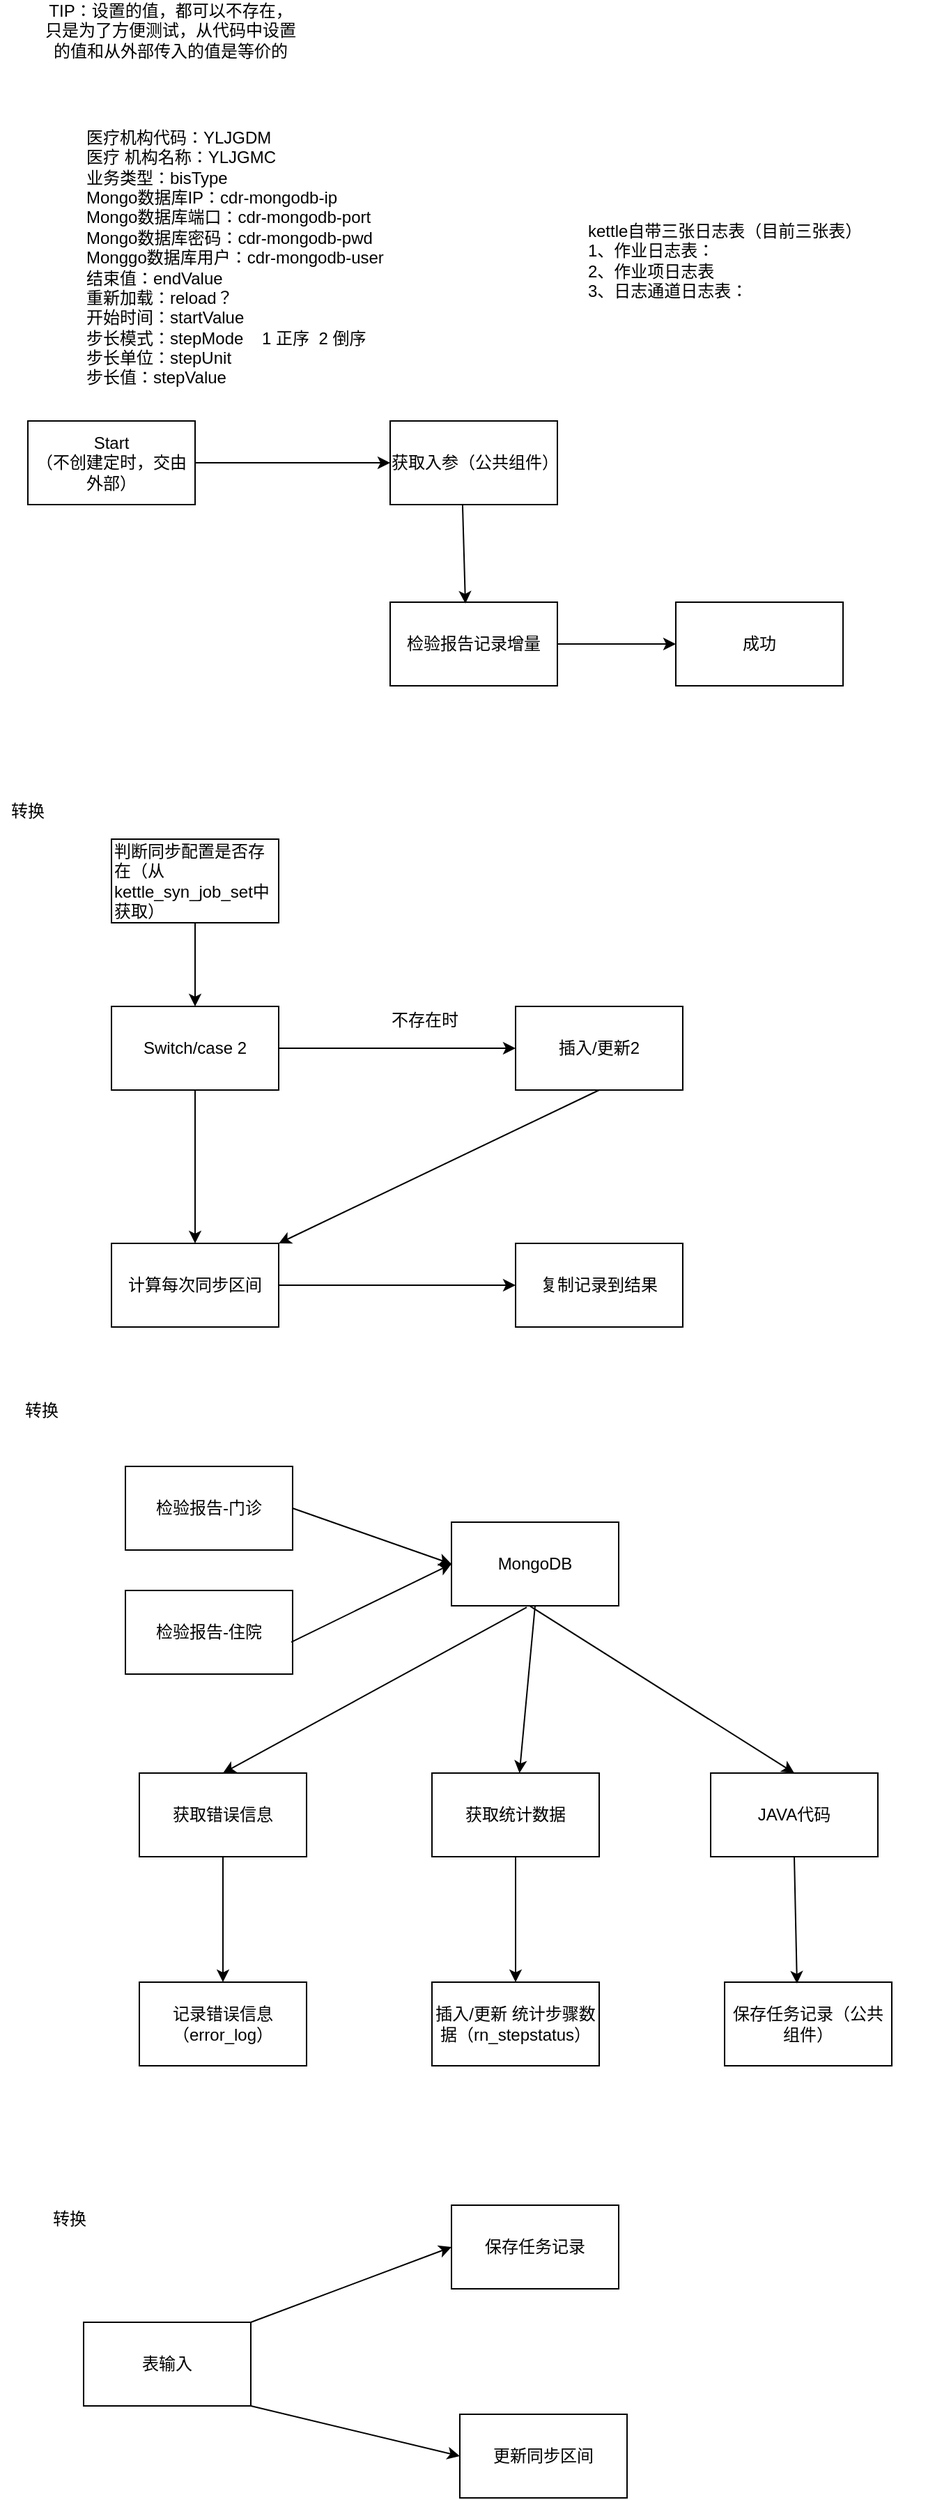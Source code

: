 <mxfile version="14.4.3" type="github">
  <diagram id="hsp45zCafMfucEhCnzqF" name="第 1 页">
    <mxGraphModel dx="1422" dy="772" grid="1" gridSize="10" guides="1" tooltips="1" connect="1" arrows="1" fold="1" page="1" pageScale="1" pageWidth="827" pageHeight="1169" math="0" shadow="0">
      <root>
        <mxCell id="0" />
        <mxCell id="1" parent="0" />
        <mxCell id="e3TSedbUCMiVldoPXaUA-3" style="edgeStyle=orthogonalEdgeStyle;rounded=0;orthogonalLoop=1;jettySize=auto;html=1;" edge="1" parent="1" source="e3TSedbUCMiVldoPXaUA-1" target="e3TSedbUCMiVldoPXaUA-2">
          <mxGeometry relative="1" as="geometry" />
        </mxCell>
        <mxCell id="e3TSedbUCMiVldoPXaUA-1" value="Start&lt;br&gt;（不创建定时，交由外部）" style="rounded=0;whiteSpace=wrap;html=1;" vertex="1" parent="1">
          <mxGeometry x="50" y="330" width="120" height="60" as="geometry" />
        </mxCell>
        <mxCell id="e3TSedbUCMiVldoPXaUA-2" value="获取入参（公共组件）" style="rounded=0;whiteSpace=wrap;html=1;" vertex="1" parent="1">
          <mxGeometry x="310" y="330" width="120" height="60" as="geometry" />
        </mxCell>
        <mxCell id="e3TSedbUCMiVldoPXaUA-4" value="医疗机构代码：YLJGDM&lt;br&gt;医疗 机构名称：YLJGMC&lt;br&gt;业务类型：bisType&lt;br&gt;Mongo数据库IP：cdr-mongodb-ip&lt;br&gt;Mongo数据库端口：cdr-mongodb-port&lt;br&gt;Mongo数据库密码：cdr-mongodb-pwd&lt;br&gt;&lt;div&gt;&lt;span&gt;Monggo数据库用户：cdr-mongodb-user&lt;/span&gt;&lt;/div&gt;&lt;div&gt;结束值：endValue&lt;/div&gt;&lt;div&gt;重新加载：reload？&lt;/div&gt;&lt;div&gt;开始时间：startValue&lt;/div&gt;&lt;div&gt;步长模式：stepMode&amp;nbsp; &amp;nbsp; 1 正序&amp;nbsp; 2 倒序&lt;/div&gt;&lt;div&gt;步长单位：stepUnit&lt;/div&gt;&lt;div&gt;步长值：stepValue&lt;/div&gt;&lt;div&gt;&lt;br&gt;&lt;/div&gt;" style="text;html=1;strokeColor=none;fillColor=none;align=left;verticalAlign=middle;whiteSpace=wrap;rounded=0;" vertex="1" parent="1">
          <mxGeometry x="90" y="90" width="260" height="260" as="geometry" />
        </mxCell>
        <mxCell id="e3TSedbUCMiVldoPXaUA-5" value="kettle自带三张日志表（目前三张表）&lt;br&gt;&lt;div&gt;&lt;span&gt;1、作业日志表：&lt;/span&gt;&lt;/div&gt;&lt;div&gt;&lt;span&gt;2、作业项日志表&lt;/span&gt;&lt;/div&gt;&lt;div&gt;&lt;span&gt;3、日志通道日志表：&lt;/span&gt;&lt;/div&gt;" style="text;html=1;strokeColor=none;fillColor=none;align=left;verticalAlign=middle;whiteSpace=wrap;rounded=0;" vertex="1" parent="1">
          <mxGeometry x="450" y="120" width="250" height="190" as="geometry" />
        </mxCell>
        <mxCell id="e3TSedbUCMiVldoPXaUA-6" value="转换" style="text;html=1;strokeColor=none;fillColor=none;align=center;verticalAlign=middle;whiteSpace=wrap;rounded=0;" vertex="1" parent="1">
          <mxGeometry x="30" y="600" width="40" height="20" as="geometry" />
        </mxCell>
        <mxCell id="e3TSedbUCMiVldoPXaUA-9" style="edgeStyle=orthogonalEdgeStyle;rounded=0;orthogonalLoop=1;jettySize=auto;html=1;entryX=0.5;entryY=0;entryDx=0;entryDy=0;" edge="1" parent="1" source="e3TSedbUCMiVldoPXaUA-7" target="e3TSedbUCMiVldoPXaUA-8">
          <mxGeometry relative="1" as="geometry" />
        </mxCell>
        <mxCell id="e3TSedbUCMiVldoPXaUA-7" value="判断同步配置是否存在（从kettle_syn_job_set中获取）" style="rounded=0;whiteSpace=wrap;html=1;align=left;" vertex="1" parent="1">
          <mxGeometry x="110" y="630" width="120" height="60" as="geometry" />
        </mxCell>
        <mxCell id="e3TSedbUCMiVldoPXaUA-12" style="edgeStyle=orthogonalEdgeStyle;rounded=0;orthogonalLoop=1;jettySize=auto;html=1;entryX=0;entryY=0.5;entryDx=0;entryDy=0;" edge="1" parent="1" source="e3TSedbUCMiVldoPXaUA-8" target="e3TSedbUCMiVldoPXaUA-11">
          <mxGeometry relative="1" as="geometry" />
        </mxCell>
        <mxCell id="e3TSedbUCMiVldoPXaUA-15" style="edgeStyle=orthogonalEdgeStyle;rounded=0;orthogonalLoop=1;jettySize=auto;html=1;" edge="1" parent="1" source="e3TSedbUCMiVldoPXaUA-8" target="e3TSedbUCMiVldoPXaUA-14">
          <mxGeometry relative="1" as="geometry" />
        </mxCell>
        <mxCell id="e3TSedbUCMiVldoPXaUA-8" value="Switch/case 2" style="rounded=0;whiteSpace=wrap;html=1;align=center;" vertex="1" parent="1">
          <mxGeometry x="110" y="750" width="120" height="60" as="geometry" />
        </mxCell>
        <mxCell id="e3TSedbUCMiVldoPXaUA-11" value="插入/更新2" style="rounded=0;whiteSpace=wrap;html=1;align=center;" vertex="1" parent="1">
          <mxGeometry x="400" y="750" width="120" height="60" as="geometry" />
        </mxCell>
        <mxCell id="e3TSedbUCMiVldoPXaUA-13" value="不存在时" style="text;html=1;strokeColor=none;fillColor=none;align=center;verticalAlign=middle;whiteSpace=wrap;rounded=0;" vertex="1" parent="1">
          <mxGeometry x="300" y="750" width="70" height="20" as="geometry" />
        </mxCell>
        <mxCell id="e3TSedbUCMiVldoPXaUA-17" style="edgeStyle=orthogonalEdgeStyle;rounded=0;orthogonalLoop=1;jettySize=auto;html=1;entryX=0;entryY=0.5;entryDx=0;entryDy=0;" edge="1" parent="1" source="e3TSedbUCMiVldoPXaUA-14" target="e3TSedbUCMiVldoPXaUA-16">
          <mxGeometry relative="1" as="geometry" />
        </mxCell>
        <mxCell id="e3TSedbUCMiVldoPXaUA-14" value="计算每次同步区间" style="rounded=0;whiteSpace=wrap;html=1;align=center;" vertex="1" parent="1">
          <mxGeometry x="110" y="920" width="120" height="60" as="geometry" />
        </mxCell>
        <mxCell id="e3TSedbUCMiVldoPXaUA-16" value="复制记录到结果" style="rounded=0;whiteSpace=wrap;html=1;align=center;" vertex="1" parent="1">
          <mxGeometry x="400" y="920" width="120" height="60" as="geometry" />
        </mxCell>
        <mxCell id="e3TSedbUCMiVldoPXaUA-19" value="" style="endArrow=classic;html=1;entryX=1;entryY=0;entryDx=0;entryDy=0;exitX=0.5;exitY=1;exitDx=0;exitDy=0;" edge="1" parent="1" source="e3TSedbUCMiVldoPXaUA-11" target="e3TSedbUCMiVldoPXaUA-14">
          <mxGeometry width="50" height="50" relative="1" as="geometry">
            <mxPoint x="390" y="660" as="sourcePoint" />
            <mxPoint x="440" y="610" as="targetPoint" />
          </mxGeometry>
        </mxCell>
        <mxCell id="e3TSedbUCMiVldoPXaUA-23" style="edgeStyle=orthogonalEdgeStyle;rounded=0;orthogonalLoop=1;jettySize=auto;html=1;entryX=0;entryY=0.5;entryDx=0;entryDy=0;" edge="1" parent="1" source="e3TSedbUCMiVldoPXaUA-20" target="e3TSedbUCMiVldoPXaUA-22">
          <mxGeometry relative="1" as="geometry" />
        </mxCell>
        <mxCell id="e3TSedbUCMiVldoPXaUA-20" value="检验报告记录增量" style="rounded=0;whiteSpace=wrap;html=1;align=center;" vertex="1" parent="1">
          <mxGeometry x="310" y="460" width="120" height="60" as="geometry" />
        </mxCell>
        <mxCell id="e3TSedbUCMiVldoPXaUA-21" value="" style="endArrow=classic;html=1;exitX=0.433;exitY=1;exitDx=0;exitDy=0;exitPerimeter=0;entryX=0.45;entryY=0.017;entryDx=0;entryDy=0;entryPerimeter=0;" edge="1" parent="1" source="e3TSedbUCMiVldoPXaUA-2" target="e3TSedbUCMiVldoPXaUA-20">
          <mxGeometry width="50" height="50" relative="1" as="geometry">
            <mxPoint x="390" y="660" as="sourcePoint" />
            <mxPoint x="440" y="610" as="targetPoint" />
          </mxGeometry>
        </mxCell>
        <mxCell id="e3TSedbUCMiVldoPXaUA-22" value="成功" style="rounded=0;whiteSpace=wrap;html=1;align=center;" vertex="1" parent="1">
          <mxGeometry x="515" y="460" width="120" height="60" as="geometry" />
        </mxCell>
        <mxCell id="e3TSedbUCMiVldoPXaUA-24" value="转换" style="text;html=1;strokeColor=none;fillColor=none;align=center;verticalAlign=middle;whiteSpace=wrap;rounded=0;" vertex="1" parent="1">
          <mxGeometry x="40" y="1030" width="40" height="20" as="geometry" />
        </mxCell>
        <mxCell id="e3TSedbUCMiVldoPXaUA-25" value="检验报告-门诊" style="rounded=0;whiteSpace=wrap;html=1;align=center;" vertex="1" parent="1">
          <mxGeometry x="120" y="1080" width="120" height="60" as="geometry" />
        </mxCell>
        <mxCell id="e3TSedbUCMiVldoPXaUA-26" value="检验报告-住院" style="rounded=0;whiteSpace=wrap;html=1;align=center;" vertex="1" parent="1">
          <mxGeometry x="120" y="1169" width="120" height="60" as="geometry" />
        </mxCell>
        <mxCell id="e3TSedbUCMiVldoPXaUA-27" value="MongoDB" style="rounded=0;whiteSpace=wrap;html=1;align=center;" vertex="1" parent="1">
          <mxGeometry x="354" y="1120" width="120" height="60" as="geometry" />
        </mxCell>
        <mxCell id="e3TSedbUCMiVldoPXaUA-28" value="" style="endArrow=classic;html=1;exitX=1;exitY=0.5;exitDx=0;exitDy=0;entryX=0;entryY=0.5;entryDx=0;entryDy=0;" edge="1" parent="1" source="e3TSedbUCMiVldoPXaUA-25" target="e3TSedbUCMiVldoPXaUA-27">
          <mxGeometry width="50" height="50" relative="1" as="geometry">
            <mxPoint x="390" y="1080" as="sourcePoint" />
            <mxPoint x="440" y="1030" as="targetPoint" />
          </mxGeometry>
        </mxCell>
        <mxCell id="e3TSedbUCMiVldoPXaUA-29" value="" style="endArrow=classic;html=1;exitX=0.992;exitY=0.617;exitDx=0;exitDy=0;entryX=0;entryY=0.5;entryDx=0;entryDy=0;exitPerimeter=0;" edge="1" parent="1" source="e3TSedbUCMiVldoPXaUA-26" target="e3TSedbUCMiVldoPXaUA-27">
          <mxGeometry width="50" height="50" relative="1" as="geometry">
            <mxPoint x="250" y="1120" as="sourcePoint" />
            <mxPoint x="364" y="1160" as="targetPoint" />
          </mxGeometry>
        </mxCell>
        <mxCell id="e3TSedbUCMiVldoPXaUA-30" value="获取错误信息" style="rounded=0;whiteSpace=wrap;html=1;align=center;" vertex="1" parent="1">
          <mxGeometry x="130" y="1300" width="120" height="60" as="geometry" />
        </mxCell>
        <mxCell id="e3TSedbUCMiVldoPXaUA-31" value="" style="endArrow=classic;html=1;entryX=0.5;entryY=0;entryDx=0;entryDy=0;exitX=0.45;exitY=1.017;exitDx=0;exitDy=0;exitPerimeter=0;" edge="1" parent="1" source="e3TSedbUCMiVldoPXaUA-27" target="e3TSedbUCMiVldoPXaUA-30">
          <mxGeometry width="50" height="50" relative="1" as="geometry">
            <mxPoint x="390" y="1080" as="sourcePoint" />
            <mxPoint x="440" y="1030" as="targetPoint" />
          </mxGeometry>
        </mxCell>
        <mxCell id="e3TSedbUCMiVldoPXaUA-32" value="记录错误信息&lt;br&gt;（error_log）" style="rounded=0;whiteSpace=wrap;html=1;align=center;" vertex="1" parent="1">
          <mxGeometry x="130" y="1450" width="120" height="60" as="geometry" />
        </mxCell>
        <mxCell id="e3TSedbUCMiVldoPXaUA-33" value="" style="endArrow=classic;html=1;entryX=0.5;entryY=0;entryDx=0;entryDy=0;exitX=0.5;exitY=1;exitDx=0;exitDy=0;" edge="1" parent="1" source="e3TSedbUCMiVldoPXaUA-30" target="e3TSedbUCMiVldoPXaUA-32">
          <mxGeometry width="50" height="50" relative="1" as="geometry">
            <mxPoint x="418" y="1191.02" as="sourcePoint" />
            <mxPoint x="200" y="1310" as="targetPoint" />
          </mxGeometry>
        </mxCell>
        <mxCell id="e3TSedbUCMiVldoPXaUA-34" value="获取统计数据" style="rounded=0;whiteSpace=wrap;html=1;align=center;" vertex="1" parent="1">
          <mxGeometry x="340" y="1300" width="120" height="60" as="geometry" />
        </mxCell>
        <mxCell id="e3TSedbUCMiVldoPXaUA-35" value="插入/更新 统计步骤数据（rn_stepstatus）" style="rounded=0;whiteSpace=wrap;html=1;align=center;" vertex="1" parent="1">
          <mxGeometry x="340" y="1450" width="120" height="60" as="geometry" />
        </mxCell>
        <mxCell id="e3TSedbUCMiVldoPXaUA-38" value="" style="endArrow=classic;html=1;entryX=0.5;entryY=0;entryDx=0;entryDy=0;exitX=0.5;exitY=1;exitDx=0;exitDy=0;" edge="1" parent="1" source="e3TSedbUCMiVldoPXaUA-34" target="e3TSedbUCMiVldoPXaUA-35">
          <mxGeometry width="50" height="50" relative="1" as="geometry">
            <mxPoint x="200" y="1370" as="sourcePoint" />
            <mxPoint x="200" y="1460" as="targetPoint" />
          </mxGeometry>
        </mxCell>
        <mxCell id="e3TSedbUCMiVldoPXaUA-39" value="" style="endArrow=classic;html=1;exitX=0.5;exitY=1;exitDx=0;exitDy=0;" edge="1" parent="1" source="e3TSedbUCMiVldoPXaUA-27" target="e3TSedbUCMiVldoPXaUA-34">
          <mxGeometry width="50" height="50" relative="1" as="geometry">
            <mxPoint x="418" y="1191.02" as="sourcePoint" />
            <mxPoint x="200" y="1310" as="targetPoint" />
          </mxGeometry>
        </mxCell>
        <mxCell id="e3TSedbUCMiVldoPXaUA-40" value="JAVA代码" style="rounded=0;whiteSpace=wrap;html=1;align=center;" vertex="1" parent="1">
          <mxGeometry x="540" y="1300" width="120" height="60" as="geometry" />
        </mxCell>
        <mxCell id="e3TSedbUCMiVldoPXaUA-41" value="" style="endArrow=classic;html=1;entryX=0.5;entryY=0;entryDx=0;entryDy=0;" edge="1" parent="1" target="e3TSedbUCMiVldoPXaUA-40">
          <mxGeometry width="50" height="50" relative="1" as="geometry">
            <mxPoint x="410" y="1180" as="sourcePoint" />
            <mxPoint x="412.8" y="1310" as="targetPoint" />
          </mxGeometry>
        </mxCell>
        <mxCell id="e3TSedbUCMiVldoPXaUA-42" value="保存任务记录（公共组件）" style="rounded=0;whiteSpace=wrap;html=1;align=center;" vertex="1" parent="1">
          <mxGeometry x="550" y="1450" width="120" height="60" as="geometry" />
        </mxCell>
        <mxCell id="e3TSedbUCMiVldoPXaUA-43" value="" style="endArrow=classic;html=1;entryX=0.433;entryY=0.017;entryDx=0;entryDy=0;exitX=0.5;exitY=1;exitDx=0;exitDy=0;entryPerimeter=0;" edge="1" parent="1" source="e3TSedbUCMiVldoPXaUA-40" target="e3TSedbUCMiVldoPXaUA-42">
          <mxGeometry width="50" height="50" relative="1" as="geometry">
            <mxPoint x="410" y="1370" as="sourcePoint" />
            <mxPoint x="410" y="1460" as="targetPoint" />
          </mxGeometry>
        </mxCell>
        <mxCell id="e3TSedbUCMiVldoPXaUA-44" value="转换" style="text;html=1;strokeColor=none;fillColor=none;align=center;verticalAlign=middle;whiteSpace=wrap;rounded=0;" vertex="1" parent="1">
          <mxGeometry x="60" y="1610" width="40" height="20" as="geometry" />
        </mxCell>
        <mxCell id="e3TSedbUCMiVldoPXaUA-45" value="表输入" style="rounded=0;whiteSpace=wrap;html=1;align=center;" vertex="1" parent="1">
          <mxGeometry x="90" y="1694" width="120" height="60" as="geometry" />
        </mxCell>
        <mxCell id="e3TSedbUCMiVldoPXaUA-46" value="保存任务记录" style="rounded=0;whiteSpace=wrap;html=1;align=center;" vertex="1" parent="1">
          <mxGeometry x="354" y="1610" width="120" height="60" as="geometry" />
        </mxCell>
        <mxCell id="e3TSedbUCMiVldoPXaUA-47" value="" style="endArrow=classic;html=1;exitX=1;exitY=0;exitDx=0;exitDy=0;entryX=0;entryY=0.5;entryDx=0;entryDy=0;" edge="1" parent="1" source="e3TSedbUCMiVldoPXaUA-45" target="e3TSedbUCMiVldoPXaUA-46">
          <mxGeometry width="50" height="50" relative="1" as="geometry">
            <mxPoint x="390" y="1580" as="sourcePoint" />
            <mxPoint x="440" y="1530" as="targetPoint" />
          </mxGeometry>
        </mxCell>
        <mxCell id="e3TSedbUCMiVldoPXaUA-48" value="更新同步区间" style="rounded=0;whiteSpace=wrap;html=1;align=center;" vertex="1" parent="1">
          <mxGeometry x="360" y="1760" width="120" height="60" as="geometry" />
        </mxCell>
        <mxCell id="e3TSedbUCMiVldoPXaUA-49" value="" style="endArrow=classic;html=1;exitX=1;exitY=1;exitDx=0;exitDy=0;entryX=0;entryY=0.5;entryDx=0;entryDy=0;" edge="1" parent="1" source="e3TSedbUCMiVldoPXaUA-45" target="e3TSedbUCMiVldoPXaUA-48">
          <mxGeometry width="50" height="50" relative="1" as="geometry">
            <mxPoint x="220" y="1704" as="sourcePoint" />
            <mxPoint x="364" y="1650" as="targetPoint" />
          </mxGeometry>
        </mxCell>
        <mxCell id="e3TSedbUCMiVldoPXaUA-51" value="TIP：设置的值，都可以不存在，只是为了方便测试，从代码中设置的值和从外部传入的值是等价的" style="text;html=1;strokeColor=none;fillColor=none;align=center;verticalAlign=middle;whiteSpace=wrap;rounded=0;" vertex="1" parent="1">
          <mxGeometry x="60" y="40" width="185" height="20" as="geometry" />
        </mxCell>
      </root>
    </mxGraphModel>
  </diagram>
</mxfile>

